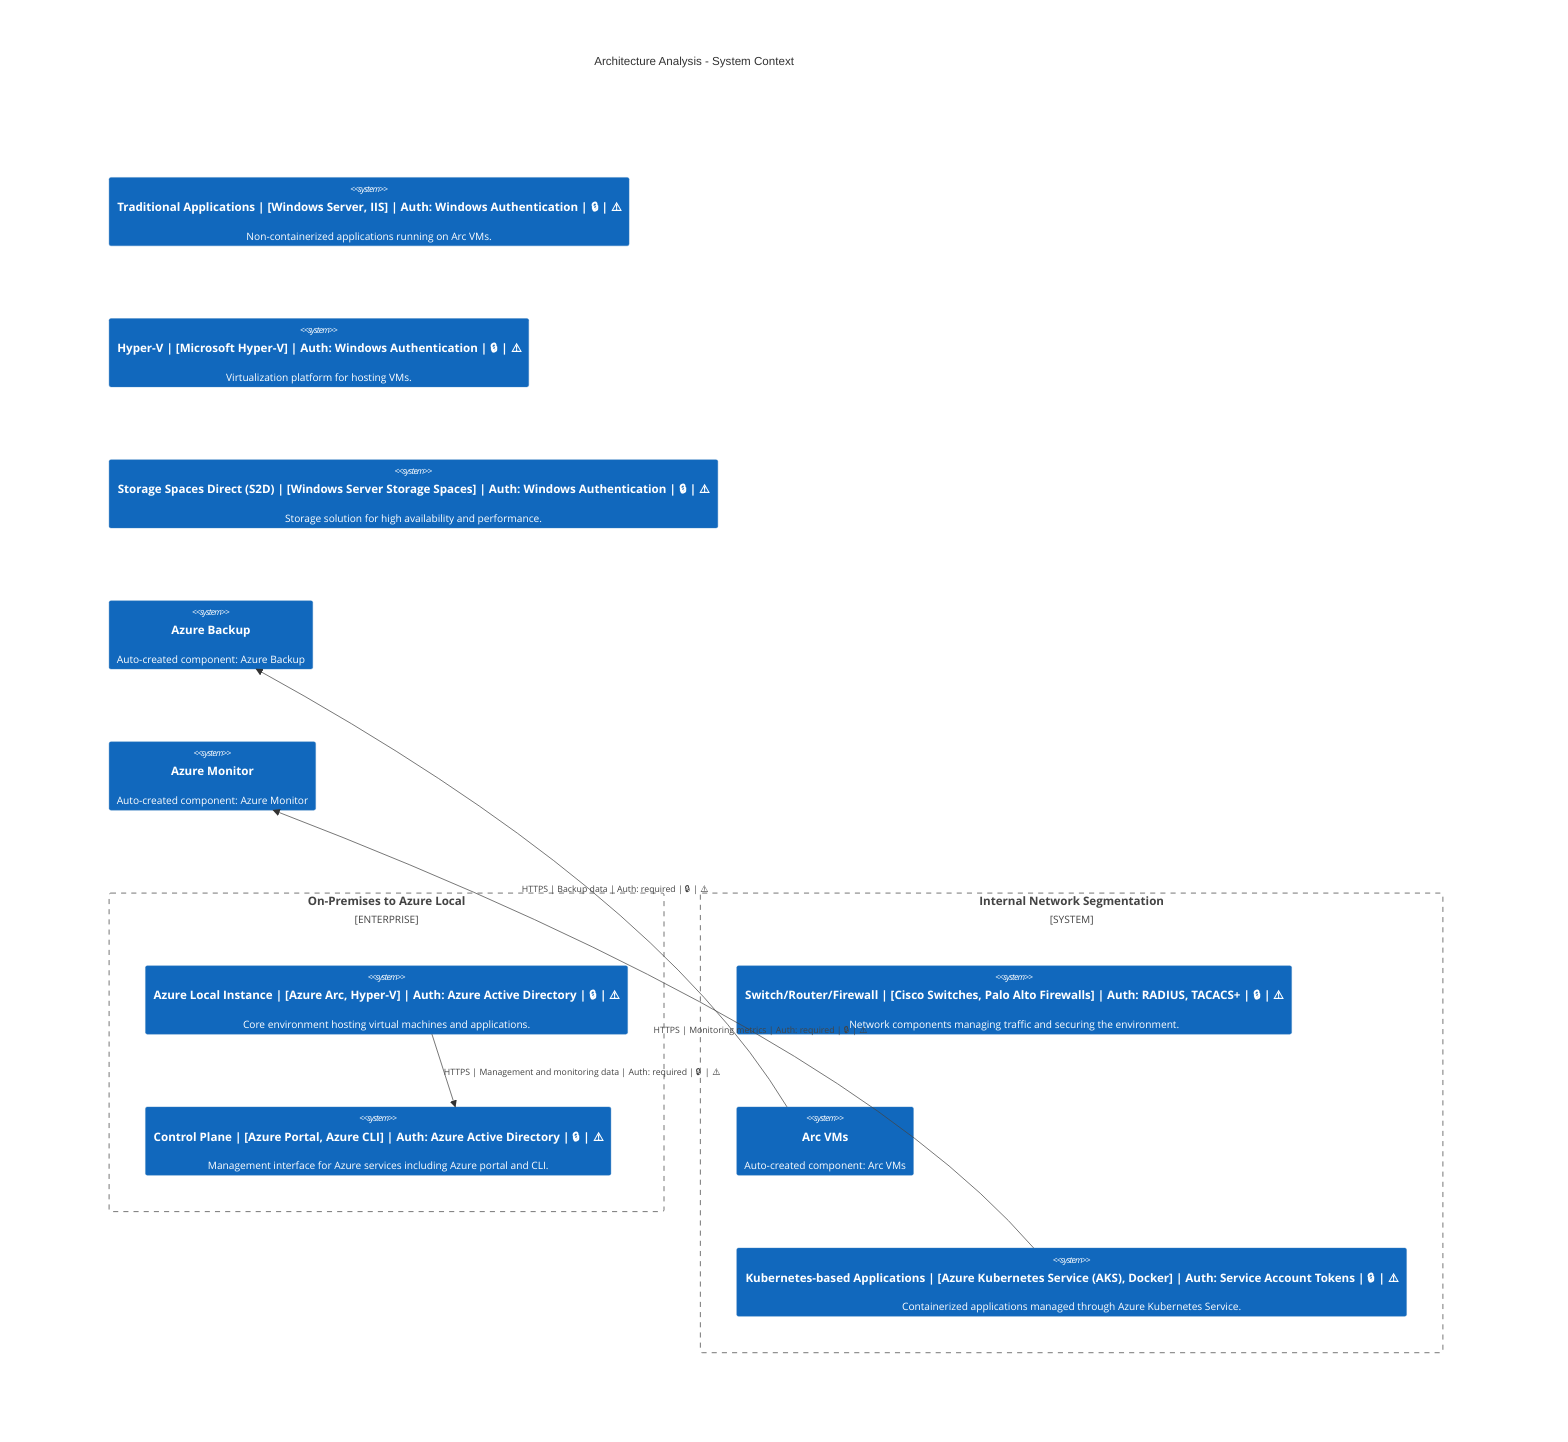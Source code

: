 C4Context
    title Architecture Analysis - System Context
    Enterprise_Boundary(tb_On_Premises_to_Azure_Local, "On-Premises to Azure Local") {
        System(Azure_Local_Instance, "Azure Local Instance | [Azure Arc, Hyper-V] | Auth: Azure Active Directory | 🔒 | ⚠️", "Core environment hosting virtual machines and applications.")
        System(Control_Plane, "Control Plane | [Azure Portal, Azure CLI] | Auth: Azure Active Directory | 🔒 | ⚠️", "Management interface for Azure services including Azure portal and CLI.")
    }
    System_Boundary(tb_Internal_Network_Segmentation, "Internal Network Segmentation") {
        System(Switch_Router_Firewall, "Switch/Router/Firewall | [Cisco Switches, Palo Alto Firewalls] | Auth: RADIUS, TACACS+ | 🔒 | ⚠️", "Network components managing traffic and securing the environment.")
        System(Arc_VMs, "Arc VMs", "Auto-created component: Arc VMs")
        System(Kubernetes_based_Applications, "Kubernetes-based Applications | [Azure Kubernetes Service (AKS), Docker] | Auth: Service Account Tokens | 🔒 | ⚠️", "Containerized applications managed through Azure Kubernetes Service.")
    }
    System(Traditional_Applications, "Traditional Applications | [Windows Server, IIS] | Auth: Windows Authentication | 🔒 | ⚠️", "Non-containerized applications running on Arc VMs.")
    System(Hyper_V, "Hyper-V | [Microsoft Hyper-V] | Auth: Windows Authentication | 🔒 | ⚠️", "Virtualization platform for hosting VMs.")
    System(Storage_Spaces_Direct__S2D_, "Storage Spaces Direct (S2D) | [Windows Server Storage Spaces] | Auth: Windows Authentication | 🔒 | ⚠️", "Storage solution for high availability and performance.")
    System(Azure_Backup, "Azure Backup", "Auto-created component: Azure Backup")
    System(Azure_Monitor, "Azure Monitor", "Auto-created component: Azure Monitor")

    Rel(Azure_Local_Instance, Control_Plane, "HTTPS | Management and monitoring data | Auth: required | 🔒 | ⚠️")
    Rel(Arc_VMs, Azure_Backup, "HTTPS | Backup data | Auth: required | 🔒 | ⚠️")
    Rel(Kubernetes_based_Applications, Azure_Monitor, "HTTPS | Monitoring metrics | Auth: required | 🔒 | ⚠️")